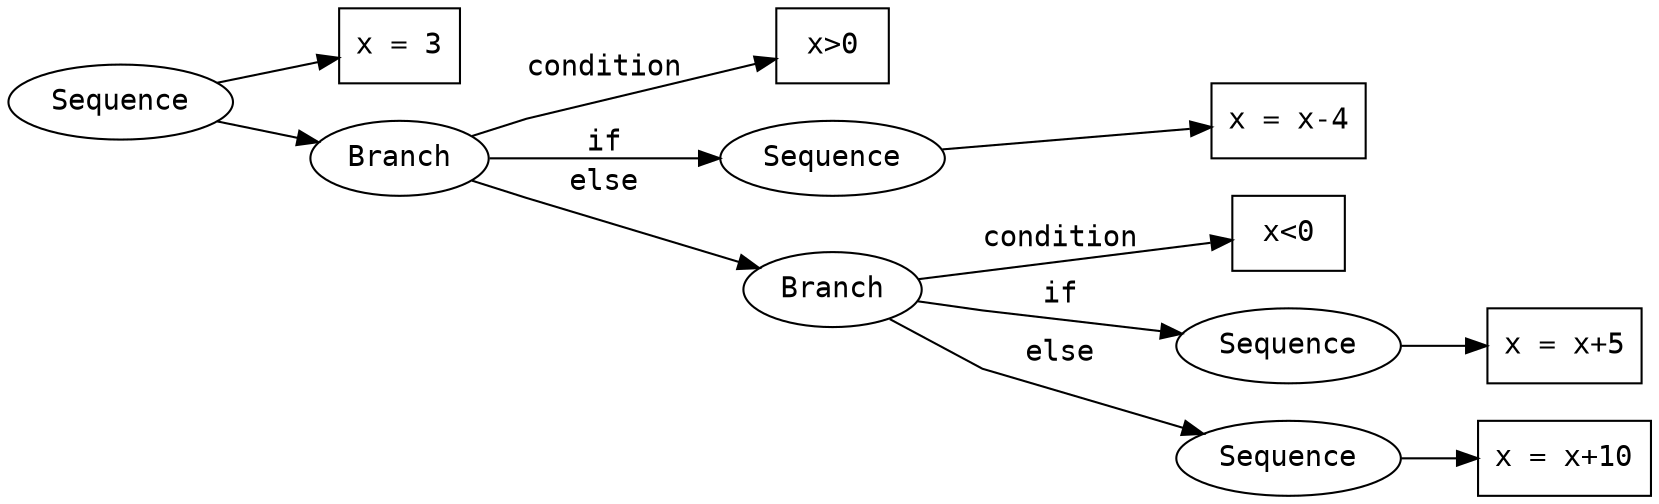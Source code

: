 digraph {
	graph [rankdir=LR splines=polyline]
	node [fontname=monospace]
	edge [fontname=monospace]
	Seq1 [label=Sequence]
	S1 [label="x = 3" shape=box]
	Seq1 -> S1
	B2 [label=Branch]
	C2 [label="x>0" shape=box]
	B2 -> C2 [label=condition]
	Seq3 [label=Sequence]
	S3 [label="x = x-4" shape=box]
	Seq3 -> S3
	B2 -> Seq3 [label=if]
	B4 [label=Branch]
	C4 [label="x<0" shape=box]
	B4 -> C4 [label=condition]
	Seq5 [label=Sequence]
	S5 [label="x = x+5" shape=box]
	Seq5 -> S5
	B4 -> Seq5 [label=if]
	Seq7 [label=Sequence]
	S7 [label="x = x+10" shape=box]
	Seq7 -> S7
	B4 -> Seq7 [label=else]
	B2 -> B4 [label=else]
	Seq1 -> B2
}
